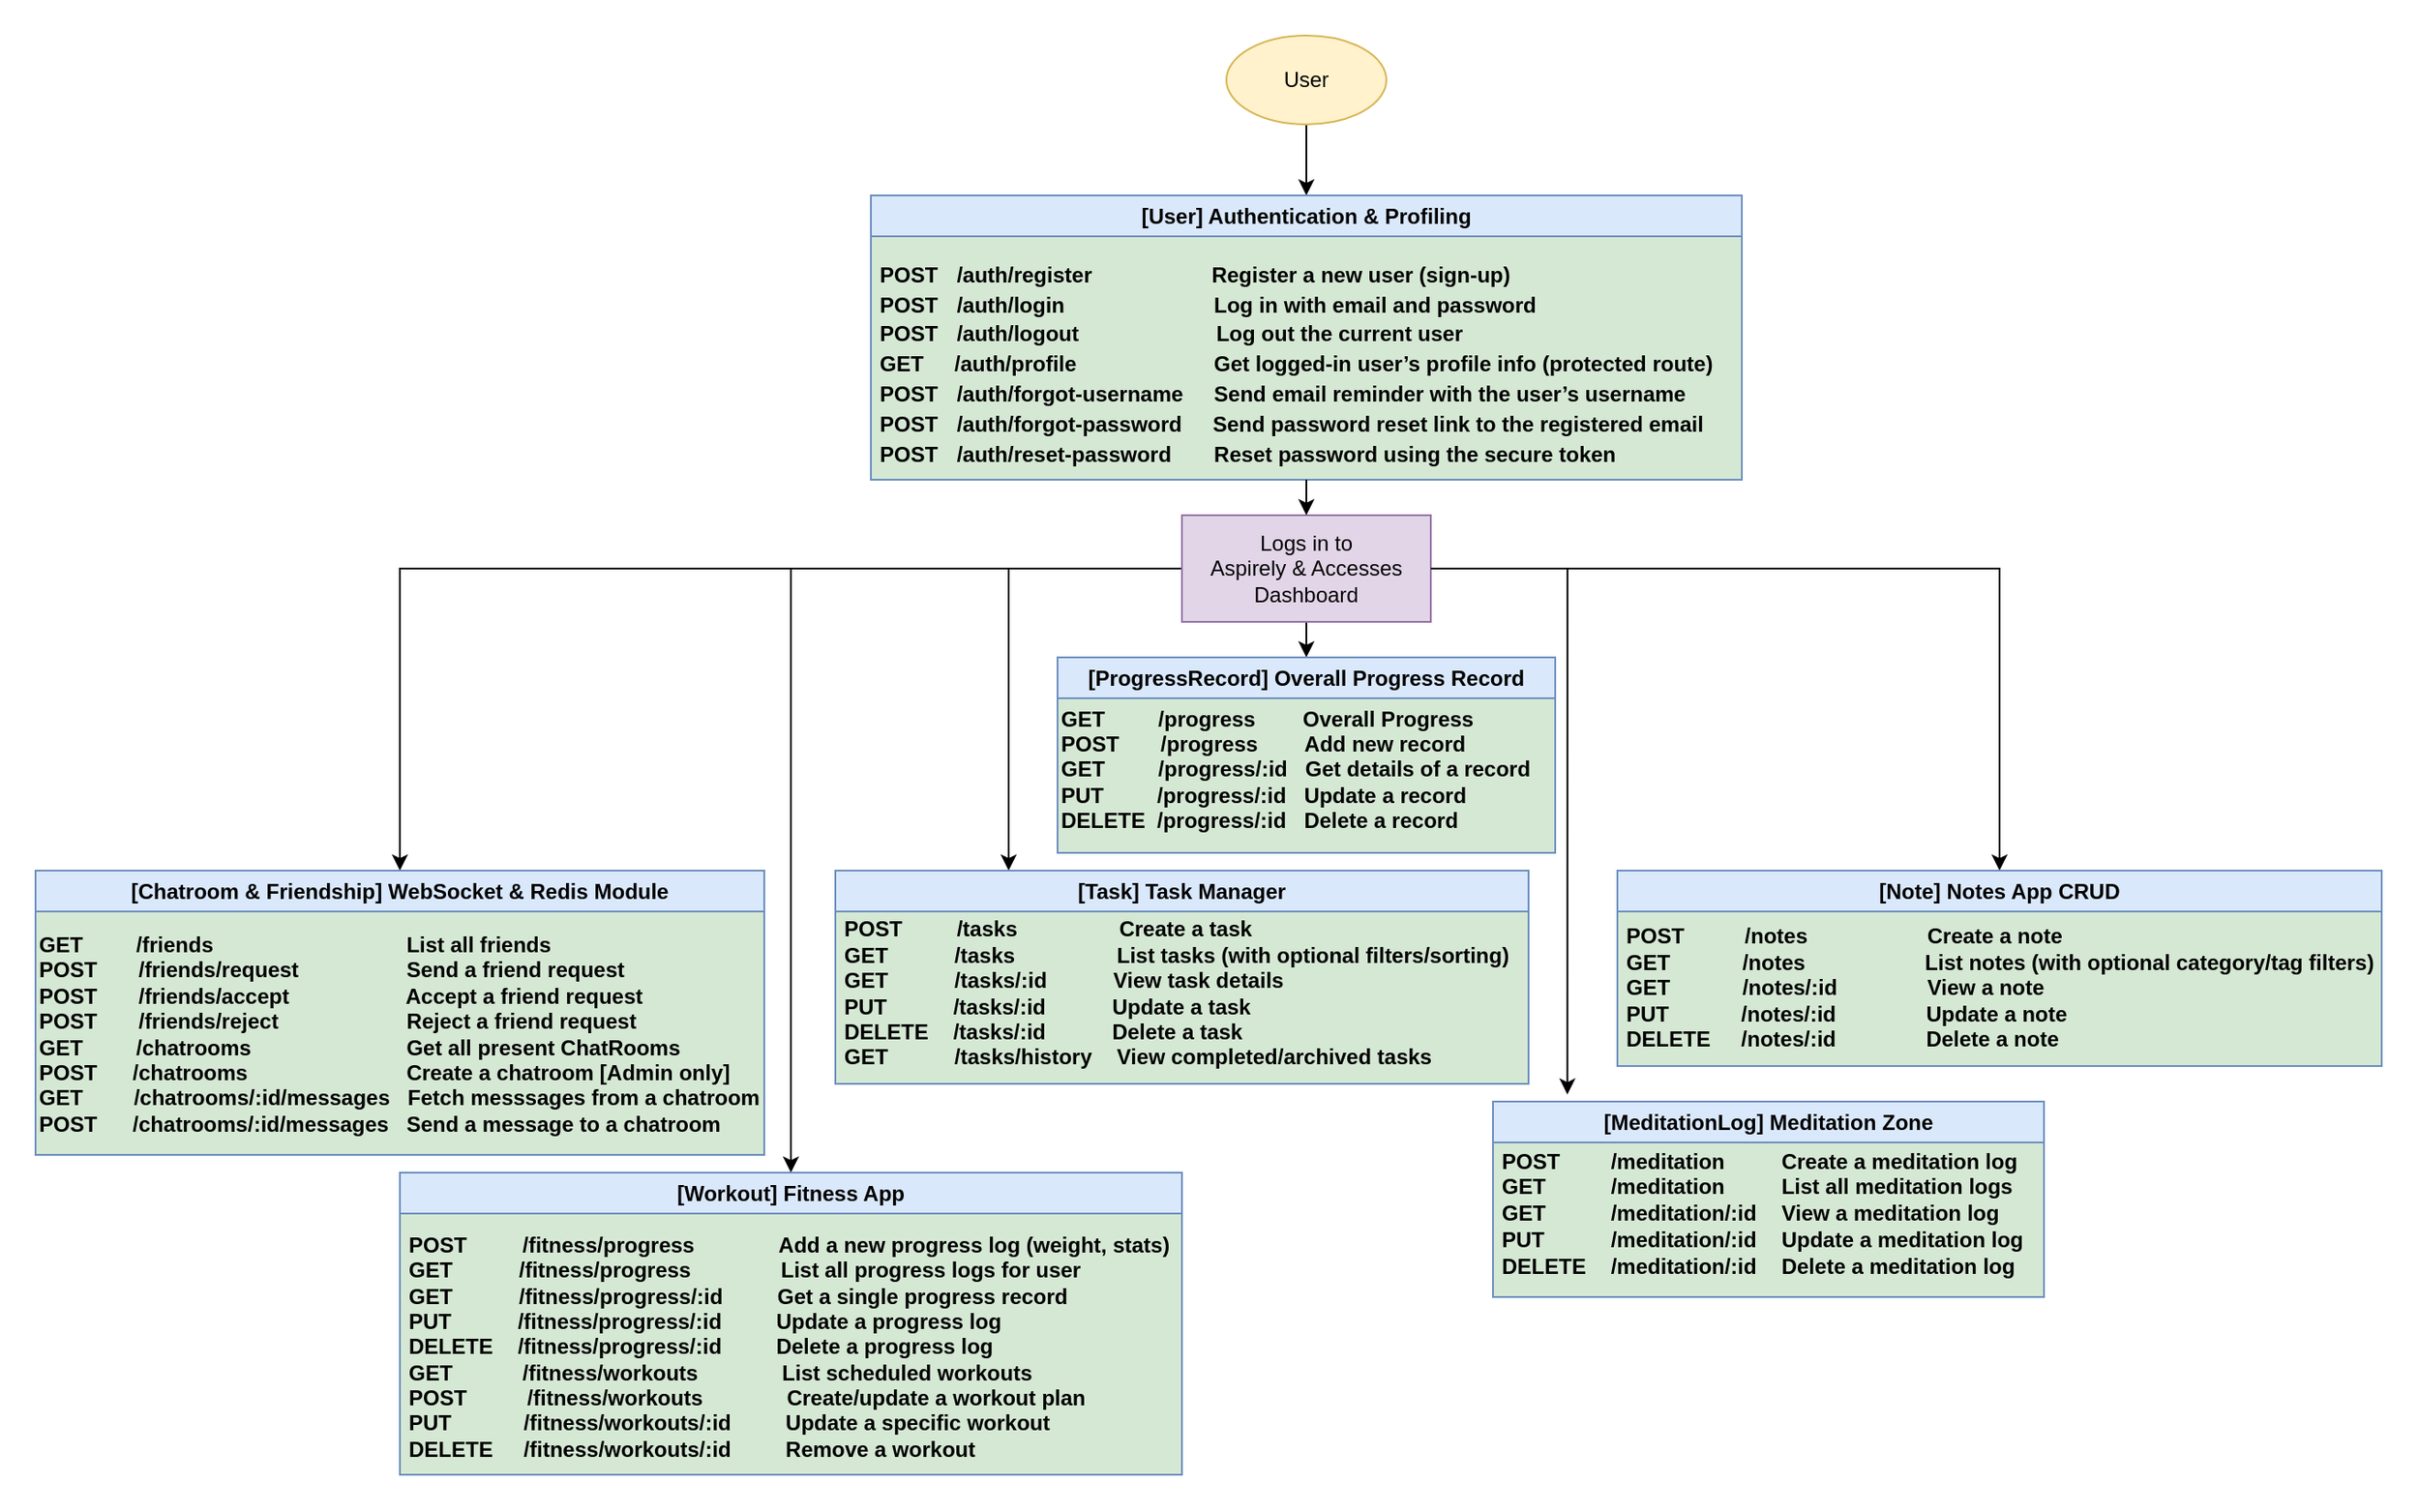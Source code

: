 <mxfile version="28.2.7">
  <diagram name="Page-1" id="0IjpciIiBjbiEE4qo8iB">
    <mxGraphModel dx="2276" dy="1895" grid="1" gridSize="10" guides="1" tooltips="1" connect="1" arrows="1" fold="1" page="1" pageScale="1" pageWidth="850" pageHeight="1100" math="0" shadow="0">
      <root>
        <mxCell id="0" />
        <mxCell id="1" parent="0" />
        <mxCell id="POVowZ4oyxYXI7s2KCr5-5" style="edgeStyle=orthogonalEdgeStyle;rounded=0;orthogonalLoop=1;jettySize=auto;html=1;exitX=0.5;exitY=1;exitDx=0;exitDy=0;entryX=0.5;entryY=0;entryDx=0;entryDy=0;" parent="1" source="wp3Suiw78tbHmogy2Ou4-1" target="POVowZ4oyxYXI7s2KCr5-2" edge="1">
          <mxGeometry relative="1" as="geometry" />
        </mxCell>
        <mxCell id="wp3Suiw78tbHmogy2Ou4-1" value="User" style="ellipse;whiteSpace=wrap;html=1;fillColor=#fff2cc;strokeColor=#d6b656;" parent="1" vertex="1">
          <mxGeometry x="410" y="-160" width="90" height="50" as="geometry" />
        </mxCell>
        <mxCell id="wp3Suiw78tbHmogy2Ou4-29" style="edgeStyle=orthogonalEdgeStyle;rounded=0;orthogonalLoop=1;jettySize=auto;html=1;exitX=0.5;exitY=1;exitDx=0;exitDy=0;entryX=0.5;entryY=0;entryDx=0;entryDy=0;" parent="1" source="wp3Suiw78tbHmogy2Ou4-2" target="wp3Suiw78tbHmogy2Ou4-4" edge="1">
          <mxGeometry relative="1" as="geometry" />
        </mxCell>
        <mxCell id="wp3Suiw78tbHmogy2Ou4-30" style="edgeStyle=orthogonalEdgeStyle;rounded=0;orthogonalLoop=1;jettySize=auto;html=1;exitX=0;exitY=0.5;exitDx=0;exitDy=0;entryX=0.5;entryY=0;entryDx=0;entryDy=0;" parent="1" source="wp3Suiw78tbHmogy2Ou4-2" target="wp3Suiw78tbHmogy2Ou4-11" edge="1">
          <mxGeometry relative="1" as="geometry" />
        </mxCell>
        <mxCell id="wp3Suiw78tbHmogy2Ou4-31" style="edgeStyle=orthogonalEdgeStyle;rounded=0;orthogonalLoop=1;jettySize=auto;html=1;exitX=1;exitY=0.5;exitDx=0;exitDy=0;entryX=0.5;entryY=0;entryDx=0;entryDy=0;" parent="1" source="wp3Suiw78tbHmogy2Ou4-2" target="wp3Suiw78tbHmogy2Ou4-17" edge="1">
          <mxGeometry relative="1" as="geometry" />
        </mxCell>
        <mxCell id="wp3Suiw78tbHmogy2Ou4-32" style="edgeStyle=orthogonalEdgeStyle;rounded=0;orthogonalLoop=1;jettySize=auto;html=1;exitX=0;exitY=0.5;exitDx=0;exitDy=0;entryX=0.25;entryY=0;entryDx=0;entryDy=0;" parent="1" source="wp3Suiw78tbHmogy2Ou4-2" target="wp3Suiw78tbHmogy2Ou4-14" edge="1">
          <mxGeometry relative="1" as="geometry" />
        </mxCell>
        <mxCell id="wp3Suiw78tbHmogy2Ou4-33" style="edgeStyle=orthogonalEdgeStyle;rounded=0;orthogonalLoop=1;jettySize=auto;html=1;exitX=0;exitY=0.5;exitDx=0;exitDy=0;entryX=0.5;entryY=0;entryDx=0;entryDy=0;" parent="1" source="wp3Suiw78tbHmogy2Ou4-2" target="wp3Suiw78tbHmogy2Ou4-20" edge="1">
          <mxGeometry relative="1" as="geometry" />
        </mxCell>
        <mxCell id="wp3Suiw78tbHmogy2Ou4-2" value="Logs in to&lt;div&gt;Aspirely &amp;amp; Accesses&lt;/div&gt;&lt;div&gt;Dashboard&lt;/div&gt;" style="rounded=0;whiteSpace=wrap;html=1;fillColor=#e1d5e7;strokeColor=#9673a6;" parent="1" vertex="1">
          <mxGeometry x="385" y="110" width="140" height="60" as="geometry" />
        </mxCell>
        <mxCell id="wp3Suiw78tbHmogy2Ou4-7" value="" style="group;fillColor=#d5e8d4;strokeColor=#82b366;" parent="1" vertex="1" connectable="0">
          <mxGeometry x="315" y="190" width="280" height="110" as="geometry" />
        </mxCell>
        <mxCell id="wp3Suiw78tbHmogy2Ou4-4" value="[ProgressRecord] Overall Progress Record" style="swimlane;whiteSpace=wrap;html=1;fillColor=#dae8fc;strokeColor=#6c8ebf;" parent="wp3Suiw78tbHmogy2Ou4-7" vertex="1">
          <mxGeometry width="280" height="110.0" as="geometry" />
        </mxCell>
        <mxCell id="wp3Suiw78tbHmogy2Ou4-6" value="&lt;b&gt;GET&amp;nbsp; &amp;nbsp; &amp;nbsp; &amp;nbsp; &amp;nbsp;/progress&amp;nbsp; &amp;nbsp; &amp;nbsp; &amp;nbsp; Overall Progress&lt;/b&gt;&lt;div&gt;&lt;b&gt;POST&amp;nbsp; &amp;nbsp; &amp;nbsp; &amp;nbsp;/progress&amp;nbsp; &amp;nbsp; &amp;nbsp; &amp;nbsp; Add new record&lt;/b&gt;&lt;/div&gt;&lt;div&gt;&lt;b&gt;GET&amp;nbsp; &amp;nbsp; &amp;nbsp; &amp;nbsp; &amp;nbsp;/progress/:id&amp;nbsp; &amp;nbsp;Get details of a record&lt;/b&gt;&lt;/div&gt;&lt;div&gt;&lt;b&gt;PUT&amp;nbsp; &amp;nbsp; &amp;nbsp; &amp;nbsp; &amp;nbsp;/progress/:id&amp;nbsp; &amp;nbsp;Update a record&lt;/b&gt;&lt;/div&gt;&lt;div&gt;&lt;b&gt;DELETE&amp;nbsp; /progress/:id&amp;nbsp; &amp;nbsp;Delete a record&lt;/b&gt;&lt;/div&gt;" style="text;html=1;whiteSpace=wrap;strokeColor=none;fillColor=none;align=left;verticalAlign=middle;rounded=0;" parent="wp3Suiw78tbHmogy2Ou4-7" vertex="1">
          <mxGeometry y="16.5" width="280" height="93.5" as="geometry" />
        </mxCell>
        <mxCell id="wp3Suiw78tbHmogy2Ou4-13" value="" style="group;fillColor=#d5e8d4;strokeColor=#82b366;" parent="1" vertex="1" connectable="0">
          <mxGeometry x="190" y="310" width="390" height="120" as="geometry" />
        </mxCell>
        <mxCell id="wp3Suiw78tbHmogy2Ou4-14" value="[Task] Task Manager" style="swimlane;whiteSpace=wrap;html=1;fillColor=#dae8fc;strokeColor=#6c8ebf;" parent="wp3Suiw78tbHmogy2Ou4-13" vertex="1">
          <mxGeometry width="390.0" height="120" as="geometry" />
        </mxCell>
        <mxCell id="wp3Suiw78tbHmogy2Ou4-15" value="&lt;div style=&quot;line-height: 70%;&quot;&gt;&lt;table&gt;&lt;tbody&gt;&lt;tr data-end=&quot;1493&quot; data-start=&quot;1458&quot;&gt;&lt;td data-col-size=&quot;sm&quot; data-end=&quot;1465&quot; data-start=&quot;1458&quot;&gt;&lt;font face=&quot;Helvetica&quot;&gt;&lt;b&gt;POST&lt;/b&gt;&lt;/font&gt;&lt;/td&gt;&lt;td data-end=&quot;1476&quot; data-start=&quot;1465&quot; data-col-size=&quot;sm&quot;&gt;&lt;code data-end=&quot;1475&quot; data-start=&quot;1467&quot;&gt;&lt;font face=&quot;Helvetica&quot;&gt;&lt;b&gt;&lt;span style=&quot;white-space: pre;&quot;&gt;&#x9;&lt;/span&gt;/tasks&lt;/b&gt;&lt;/font&gt;&lt;/code&gt;&lt;/td&gt;&lt;td data-end=&quot;1493&quot; data-start=&quot;1476&quot; data-col-size=&quot;md&quot;&gt;&lt;font face=&quot;Helvetica&quot;&gt;&lt;b&gt;&lt;span style=&quot;white-space: pre;&quot;&gt;&#x9;&lt;/span&gt;&amp;nbsp; &amp;nbsp; &amp;nbsp; &amp;nbsp; Create a task&lt;/b&gt;&lt;/font&gt;&lt;/td&gt;&lt;/tr&gt;&lt;/tbody&gt;&lt;/table&gt;&lt;table&gt;&lt;tbody&gt;&lt;tr data-end=&quot;1559&quot; data-start=&quot;1496&quot;&gt;&lt;td data-col-size=&quot;sm&quot; data-end=&quot;1502&quot; data-start=&quot;1496&quot;&gt;&lt;font face=&quot;Helvetica&quot;&gt;&lt;b&gt;GET&lt;/b&gt;&lt;/font&gt;&lt;/td&gt;&lt;td data-end=&quot;1513&quot; data-start=&quot;1502&quot; data-col-size=&quot;sm&quot;&gt;&lt;code data-end=&quot;1512&quot; data-start=&quot;1504&quot;&gt;&lt;font face=&quot;Helvetica&quot;&gt;&lt;b&gt;&lt;span style=&quot;white-space: pre;&quot;&gt;&#x9;&lt;/span&gt;&amp;nbsp; /tasks&lt;/b&gt;&lt;/font&gt;&lt;/code&gt;&lt;/td&gt;&lt;td data-end=&quot;1559&quot; data-start=&quot;1513&quot; data-col-size=&quot;md&quot;&gt;&lt;font face=&quot;Helvetica&quot;&gt;&lt;b&gt;&lt;span style=&quot;white-space: pre;&quot;&gt;&#x9;&lt;/span&gt;&lt;span style=&quot;white-space: pre;&quot;&gt;&#x9;&lt;/span&gt;List tasks (with optional filters/sorting)&lt;/b&gt;&lt;/font&gt;&lt;/td&gt;&lt;/tr&gt;&lt;/tbody&gt;&lt;/table&gt;&lt;table&gt;&lt;tbody&gt;&lt;tr data-end=&quot;1604&quot; data-start=&quot;1562&quot;&gt;&lt;td data-col-size=&quot;sm&quot; data-end=&quot;1568&quot; data-start=&quot;1562&quot;&gt;&lt;font face=&quot;Helvetica&quot;&gt;&lt;b&gt;GET&lt;/b&gt;&lt;/font&gt;&lt;/td&gt;&lt;td data-end=&quot;1583&quot; data-start=&quot;1568&quot; data-col-size=&quot;sm&quot;&gt;&lt;code data-end=&quot;1582&quot; data-start=&quot;1570&quot;&gt;&lt;font face=&quot;Helvetica&quot;&gt;&lt;b&gt;&lt;span style=&quot;white-space: pre;&quot;&gt;&#x9;&lt;/span&gt;&amp;nbsp; /tasks/:id&lt;/b&gt;&lt;/font&gt;&lt;/code&gt;&lt;/td&gt;&lt;td data-end=&quot;1604&quot; data-start=&quot;1583&quot; data-col-size=&quot;md&quot;&gt;&lt;font face=&quot;Helvetica&quot;&gt;&lt;b&gt;&lt;span style=&quot;white-space: pre;&quot;&gt;&#x9;&lt;/span&gt;&amp;nbsp; View task details&lt;/b&gt;&lt;/font&gt;&lt;/td&gt;&lt;/tr&gt;&lt;/tbody&gt;&lt;/table&gt;&lt;table&gt;&lt;tbody&gt;&lt;tr data-end=&quot;1645&quot; data-start=&quot;1607&quot;&gt;&lt;td data-col-size=&quot;sm&quot; data-end=&quot;1613&quot; data-start=&quot;1607&quot;&gt;&lt;font face=&quot;Helvetica&quot;&gt;&lt;b&gt;PUT&lt;/b&gt;&lt;/font&gt;&lt;/td&gt;&lt;td data-end=&quot;1628&quot; data-start=&quot;1613&quot; data-col-size=&quot;sm&quot;&gt;&lt;code data-end=&quot;1627&quot; data-start=&quot;1615&quot;&gt;&lt;font face=&quot;Helvetica&quot;&gt;&lt;b&gt;&lt;span style=&quot;white-space: pre;&quot;&gt;&#x9;&lt;/span&gt;&amp;nbsp; /tasks/:id&lt;/b&gt;&lt;/font&gt;&lt;/code&gt;&lt;/td&gt;&lt;td data-end=&quot;1645&quot; data-start=&quot;1628&quot; data-col-size=&quot;md&quot;&gt;&lt;font face=&quot;Helvetica&quot;&gt;&lt;b&gt;&lt;span style=&quot;white-space: pre;&quot;&gt;&#x9;&lt;/span&gt;&amp;nbsp; Update a task&lt;/b&gt;&lt;/font&gt;&lt;/td&gt;&lt;/tr&gt;&lt;/tbody&gt;&lt;/table&gt;&lt;table&gt;&lt;tbody&gt;&lt;tr data-end=&quot;1689&quot; data-start=&quot;1648&quot;&gt;&lt;td data-col-size=&quot;sm&quot; data-end=&quot;1657&quot; data-start=&quot;1648&quot;&gt;&lt;font face=&quot;Helvetica&quot;&gt;&lt;b&gt;DELETE&lt;/b&gt;&lt;/font&gt;&lt;/td&gt;&lt;td data-end=&quot;1672&quot; data-start=&quot;1657&quot; data-col-size=&quot;sm&quot;&gt;&lt;code data-end=&quot;1671&quot; data-start=&quot;1659&quot;&gt;&lt;font face=&quot;Helvetica&quot;&gt;&lt;b&gt;&amp;nbsp; &amp;nbsp;/tasks/:id&lt;/b&gt;&lt;/font&gt;&lt;/code&gt;&lt;/td&gt;&lt;td data-end=&quot;1689&quot; data-start=&quot;1672&quot; data-col-size=&quot;md&quot;&gt;&lt;font face=&quot;Helvetica&quot;&gt;&lt;b&gt;&lt;span style=&quot;white-space: pre;&quot;&gt;&#x9;&lt;/span&gt;&amp;nbsp; Delete a task&lt;/b&gt;&lt;/font&gt;&lt;/td&gt;&lt;/tr&gt;&lt;/tbody&gt;&lt;/table&gt;&lt;table&gt;&lt;tbody&gt;&lt;tr data-end=&quot;1750&quot; data-start=&quot;1692&quot;&gt;&lt;td data-col-size=&quot;sm&quot; data-end=&quot;1698&quot; data-start=&quot;1692&quot;&gt;&lt;font face=&quot;Helvetica&quot;&gt;&lt;b&gt;GET&lt;/b&gt;&lt;/font&gt;&lt;/td&gt;&lt;td data-end=&quot;1717&quot; data-start=&quot;1698&quot; data-col-size=&quot;sm&quot;&gt;&lt;code data-end=&quot;1716&quot; data-start=&quot;1700&quot;&gt;&lt;font face=&quot;Helvetica&quot;&gt;&lt;b&gt;&lt;span style=&quot;white-space: pre;&quot;&gt;&#x9;&lt;/span&gt;&amp;nbsp; /tasks/history&lt;/b&gt;&lt;/font&gt;&lt;/code&gt;&lt;/td&gt;&lt;td data-end=&quot;1750&quot; data-start=&quot;1717&quot; data-col-size=&quot;md&quot;&gt;&lt;font face=&quot;Helvetica&quot;&gt;&lt;b&gt;&amp;nbsp; &amp;nbsp;View completed/archived tasks&lt;/b&gt;&lt;/font&gt;&lt;/td&gt;&lt;/tr&gt;&lt;/tbody&gt;&lt;/table&gt;&lt;/div&gt;" style="text;html=1;whiteSpace=wrap;strokeColor=none;fillColor=none;align=left;verticalAlign=middle;rounded=0;" parent="wp3Suiw78tbHmogy2Ou4-13" vertex="1">
          <mxGeometry y="18" width="390.0" height="102" as="geometry" />
        </mxCell>
        <mxCell id="wp3Suiw78tbHmogy2Ou4-16" value="" style="group;fillColor=#d5e8d4;strokeColor=#82b366;" parent="1" vertex="1" connectable="0">
          <mxGeometry x="630" y="310" width="430" height="110" as="geometry" />
        </mxCell>
        <mxCell id="wp3Suiw78tbHmogy2Ou4-17" value="[Note] Notes App CRUD" style="swimlane;whiteSpace=wrap;html=1;fillColor=#dae8fc;strokeColor=#6c8ebf;" parent="wp3Suiw78tbHmogy2Ou4-16" vertex="1">
          <mxGeometry width="430.0" height="110.0" as="geometry" />
        </mxCell>
        <mxCell id="wp3Suiw78tbHmogy2Ou4-18" value="&lt;div style=&quot;line-height: 70%;&quot;&gt;&lt;table&gt;&lt;tbody&gt;&lt;tr data-end=&quot;2010&quot; data-start=&quot;1975&quot;&gt;&lt;td data-col-size=&quot;sm&quot; data-end=&quot;1982&quot; data-start=&quot;1975&quot;&gt;&lt;font face=&quot;Helvetica&quot;&gt;&lt;b&gt;POST&lt;/b&gt;&lt;/font&gt;&lt;/td&gt;&lt;td data-end=&quot;1993&quot; data-start=&quot;1982&quot; data-col-size=&quot;sm&quot;&gt;&lt;code data-end=&quot;1992&quot; data-start=&quot;1984&quot;&gt;&lt;font face=&quot;Helvetica&quot;&gt;&lt;b&gt;&lt;span style=&quot;white-space: pre;&quot;&gt;&#x9;&lt;/span&gt;&amp;nbsp;/notes&lt;/b&gt;&lt;/font&gt;&lt;/code&gt;&lt;/td&gt;&lt;td data-end=&quot;2010&quot; data-start=&quot;1993&quot; data-col-size=&quot;md&quot;&gt;&lt;font face=&quot;Helvetica&quot;&gt;&lt;b&gt;&lt;span style=&quot;white-space: pre;&quot;&gt;&#x9;&lt;/span&gt;&lt;span style=&quot;white-space: pre;&quot;&gt;&#x9;&lt;/span&gt;&amp;nbsp; &amp;nbsp;Create a note&lt;/b&gt;&lt;/font&gt;&lt;/td&gt;&lt;/tr&gt;&lt;/tbody&gt;&lt;/table&gt;&lt;table&gt;&lt;tbody&gt;&lt;tr data-end=&quot;2081&quot; data-start=&quot;2013&quot;&gt;&lt;td data-col-size=&quot;sm&quot; data-end=&quot;2019&quot; data-start=&quot;2013&quot;&gt;&lt;font face=&quot;Helvetica&quot;&gt;&lt;b&gt;GET&lt;/b&gt;&lt;/font&gt;&lt;/td&gt;&lt;td data-col-size=&quot;sm&quot; data-end=&quot;2030&quot; data-start=&quot;2019&quot;&gt;&lt;code data-end=&quot;2029&quot; data-start=&quot;2021&quot;&gt;&lt;font face=&quot;Helvetica&quot;&gt;&lt;b&gt;&lt;span style=&quot;white-space: pre;&quot;&gt;&#x9;&lt;/span&gt;&amp;nbsp; &amp;nbsp;/notes&lt;/b&gt;&lt;/font&gt;&lt;/code&gt;&lt;/td&gt;&lt;td data-end=&quot;2081&quot; data-start=&quot;2030&quot; data-col-size=&quot;md&quot;&gt;&lt;font face=&quot;Helvetica&quot;&gt;&lt;b&gt;&lt;span style=&quot;white-space: pre;&quot;&gt;&#x9;&lt;/span&gt;&lt;span style=&quot;white-space: pre;&quot;&gt;&#x9;&lt;/span&gt;&amp;nbsp; &amp;nbsp;List notes (with optional category/tag filters)&lt;/b&gt;&lt;/font&gt;&lt;/td&gt;&lt;/tr&gt;&lt;/tbody&gt;&lt;/table&gt;&lt;table&gt;&lt;tbody&gt;&lt;tr data-end=&quot;2120&quot; data-start=&quot;2084&quot;&gt;&lt;td data-col-size=&quot;sm&quot; data-end=&quot;2090&quot; data-start=&quot;2084&quot;&gt;&lt;font face=&quot;Helvetica&quot;&gt;&lt;b&gt;GET&lt;/b&gt;&lt;/font&gt;&lt;/td&gt;&lt;td data-end=&quot;2105&quot; data-start=&quot;2090&quot; data-col-size=&quot;sm&quot;&gt;&lt;code data-end=&quot;2104&quot; data-start=&quot;2092&quot;&gt;&lt;font face=&quot;Helvetica&quot;&gt;&lt;b&gt;&amp;nbsp; &amp;nbsp; &amp;nbsp; &amp;nbsp; &amp;nbsp; &amp;nbsp;/notes/:id&lt;span style=&quot;white-space: pre;&quot;&gt;&#x9;&lt;/span&gt;&lt;span style=&quot;white-space: pre;&quot;&gt;&#x9;&lt;/span&gt;&lt;/b&gt;&lt;/font&gt;&lt;/code&gt;&lt;/td&gt;&lt;td data-end=&quot;2120&quot; data-start=&quot;2105&quot; data-col-size=&quot;md&quot;&gt;&lt;font face=&quot;Helvetica&quot;&gt;&lt;b&gt;&amp;nbsp;View a note&lt;/b&gt;&lt;/font&gt;&lt;/td&gt;&lt;/tr&gt;&lt;/tbody&gt;&lt;/table&gt;&lt;table&gt;&lt;tbody&gt;&lt;tr data-end=&quot;2161&quot; data-start=&quot;2123&quot;&gt;&lt;td data-col-size=&quot;sm&quot; data-end=&quot;2129&quot; data-start=&quot;2123&quot;&gt;&lt;font face=&quot;Helvetica&quot;&gt;&lt;b&gt;PUT&lt;/b&gt;&lt;/font&gt;&lt;/td&gt;&lt;td data-end=&quot;2144&quot; data-start=&quot;2129&quot; data-col-size=&quot;sm&quot;&gt;&lt;code data-end=&quot;2143&quot; data-start=&quot;2131&quot;&gt;&lt;font face=&quot;Helvetica&quot;&gt;&lt;b&gt;&lt;span style=&quot;white-space: pre;&quot;&gt;&#x9;&lt;/span&gt;&amp;nbsp; &amp;nbsp;/notes/:id&lt;/b&gt;&lt;/font&gt;&lt;/code&gt;&lt;/td&gt;&lt;td data-end=&quot;2161&quot; data-start=&quot;2144&quot; data-col-size=&quot;md&quot;&gt;&lt;font face=&quot;Helvetica&quot;&gt;&lt;b&gt;&lt;span style=&quot;white-space: pre;&quot;&gt;&#x9;&lt;/span&gt;&amp;nbsp; &amp;nbsp; &amp;nbsp; Update a note&lt;/b&gt;&lt;/font&gt;&lt;/td&gt;&lt;/tr&gt;&lt;/tbody&gt;&lt;/table&gt;&lt;table&gt;&lt;tbody&gt;&lt;tr data-end=&quot;2205&quot; data-start=&quot;2164&quot;&gt;&lt;td data-col-size=&quot;sm&quot; data-end=&quot;2173&quot; data-start=&quot;2164&quot;&gt;&lt;font face=&quot;Helvetica&quot;&gt;&lt;b&gt;DELETE&lt;/b&gt;&lt;/font&gt;&lt;/td&gt;&lt;td data-end=&quot;2188&quot; data-start=&quot;2173&quot; data-col-size=&quot;sm&quot;&gt;&lt;code data-end=&quot;2187&quot; data-start=&quot;2175&quot;&gt;&lt;font face=&quot;Helvetica&quot;&gt;&lt;b&gt;&amp;nbsp; &amp;nbsp; /notes/:id&lt;/b&gt;&lt;/font&gt;&lt;/code&gt;&lt;/td&gt;&lt;td data-end=&quot;2205&quot; data-start=&quot;2188&quot; data-col-size=&quot;md&quot;&gt;&lt;font face=&quot;Helvetica&quot;&gt;&lt;b&gt;&lt;span style=&quot;white-space: pre;&quot;&gt;&#x9;&lt;/span&gt;&amp;nbsp; &amp;nbsp; &amp;nbsp; Delete a note&lt;/b&gt;&lt;/font&gt;&lt;/td&gt;&lt;/tr&gt;&lt;/tbody&gt;&lt;/table&gt;&lt;br&gt;&lt;/div&gt;" style="text;html=1;whiteSpace=wrap;strokeColor=none;fillColor=none;align=left;verticalAlign=middle;rounded=0;" parent="wp3Suiw78tbHmogy2Ou4-16" vertex="1">
          <mxGeometry y="30.0" width="430" height="80" as="geometry" />
        </mxCell>
        <mxCell id="wp3Suiw78tbHmogy2Ou4-19" value="" style="group;fillColor=#d5e8d4;strokeColor=#82b366;" parent="1" vertex="1" connectable="0">
          <mxGeometry x="-55" y="480" width="440" height="170" as="geometry" />
        </mxCell>
        <mxCell id="wp3Suiw78tbHmogy2Ou4-20" value="[Workout] Fitness App" style="swimlane;whiteSpace=wrap;html=1;fillColor=#dae8fc;strokeColor=#6c8ebf;" parent="wp3Suiw78tbHmogy2Ou4-19" vertex="1">
          <mxGeometry width="440.0" height="170" as="geometry" />
        </mxCell>
        <mxCell id="wp3Suiw78tbHmogy2Ou4-21" value="&lt;div style=&quot;line-height: 70%;&quot;&gt;&lt;table&gt;&lt;tbody&gt;&lt;tr data-end=&quot;2585&quot; data-start=&quot;2514&quot;&gt;&lt;td data-col-size=&quot;sm&quot; data-end=&quot;2521&quot; data-start=&quot;2514&quot;&gt;&lt;font face=&quot;Helvetica&quot;&gt;&lt;b&gt;POST&lt;span style=&quot;white-space: pre;&quot;&gt;&#x9;&lt;/span&gt;&lt;/b&gt;&lt;/font&gt;&lt;/td&gt;&lt;td data-end=&quot;2543&quot; data-start=&quot;2521&quot; data-col-size=&quot;sm&quot;&gt;&lt;code data-end=&quot;2542&quot; data-start=&quot;2523&quot;&gt;&lt;font face=&quot;Helvetica&quot;&gt;&lt;b&gt;&amp;nbsp; /fitness/progress&lt;/b&gt;&lt;/font&gt;&lt;/code&gt;&lt;/td&gt;&lt;td data-end=&quot;2585&quot; data-start=&quot;2543&quot; data-col-size=&quot;sm&quot;&gt;&lt;font face=&quot;Helvetica&quot;&gt;&lt;b&gt;&lt;span style=&quot;white-space: pre;&quot;&gt;&#x9;&lt;/span&gt;&amp;nbsp; &amp;nbsp; &amp;nbsp;Add a new progress log (weight, stats)&lt;/b&gt;&lt;/font&gt;&lt;/td&gt;&lt;/tr&gt;&lt;/tbody&gt;&lt;/table&gt;&lt;table&gt;&lt;tbody&gt;&lt;tr data-end=&quot;2651&quot; data-start=&quot;2588&quot;&gt;&lt;td data-col-size=&quot;sm&quot; data-end=&quot;2594&quot; data-start=&quot;2588&quot;&gt;&lt;font face=&quot;Helvetica&quot;&gt;&lt;b&gt;GET&lt;/b&gt;&lt;/font&gt;&lt;/td&gt;&lt;td data-col-size=&quot;sm&quot; data-end=&quot;2616&quot; data-start=&quot;2594&quot;&gt;&lt;code data-end=&quot;2615&quot; data-start=&quot;2596&quot;&gt;&lt;font face=&quot;Helvetica&quot;&gt;&lt;b&gt;&lt;span style=&quot;white-space: pre;&quot;&gt;&#x9;&lt;/span&gt;&amp;nbsp; /fitness/progress&lt;span style=&quot;white-space: pre;&quot;&gt;&#x9;&lt;/span&gt;&lt;span style=&quot;white-space: pre;&quot;&gt;&#x9;&lt;/span&gt;&lt;/b&gt;&lt;/font&gt;&lt;/code&gt;&lt;/td&gt;&lt;td data-end=&quot;2651&quot; data-start=&quot;2616&quot; data-col-size=&quot;sm&quot;&gt;&lt;font face=&quot;Helvetica&quot;&gt;&lt;b&gt;&amp;nbsp; &amp;nbsp; &amp;nbsp;List all progress logs for user&lt;/b&gt;&lt;/font&gt;&lt;/td&gt;&lt;/tr&gt;&lt;/tbody&gt;&lt;/table&gt;&lt;table&gt;&lt;tbody&gt;&lt;tr data-end=&quot;2718&quot; data-start=&quot;2654&quot;&gt;&lt;td data-col-size=&quot;sm&quot; data-end=&quot;2660&quot; data-start=&quot;2654&quot;&gt;&lt;font face=&quot;Helvetica&quot;&gt;&lt;b&gt;GET&lt;/b&gt;&lt;/font&gt;&lt;/td&gt;&lt;td data-col-size=&quot;sm&quot; data-end=&quot;2686&quot; data-start=&quot;2660&quot;&gt;&lt;code data-end=&quot;2685&quot; data-start=&quot;2662&quot;&gt;&lt;font face=&quot;Helvetica&quot;&gt;&lt;b&gt;&lt;span style=&quot;white-space: pre;&quot;&gt;&#x9;&lt;/span&gt;&amp;nbsp; /fitness/progress/:id&lt;/b&gt;&lt;/font&gt;&lt;/code&gt;&lt;/td&gt;&lt;td data-end=&quot;2718&quot; data-start=&quot;2686&quot; data-col-size=&quot;sm&quot;&gt;&lt;font face=&quot;Helvetica&quot;&gt;&lt;b&gt;&lt;span style=&quot;white-space: pre;&quot;&gt;&#x9;&lt;/span&gt;Get a single progress record&lt;/b&gt;&lt;/font&gt;&lt;/td&gt;&lt;/tr&gt;&lt;/tbody&gt;&lt;/table&gt;&lt;table&gt;&lt;tbody&gt;&lt;tr data-end=&quot;2778&quot; data-start=&quot;2721&quot;&gt;&lt;td data-col-size=&quot;sm&quot; data-end=&quot;2727&quot; data-start=&quot;2721&quot;&gt;&lt;font face=&quot;Helvetica&quot;&gt;&lt;b&gt;PUT&lt;/b&gt;&lt;/font&gt;&lt;/td&gt;&lt;td data-col-size=&quot;sm&quot; data-end=&quot;2753&quot; data-start=&quot;2727&quot;&gt;&lt;code data-end=&quot;2752&quot; data-start=&quot;2729&quot;&gt;&lt;font face=&quot;Helvetica&quot;&gt;&lt;b&gt;&lt;span style=&quot;white-space: pre;&quot;&gt;&#x9;&lt;/span&gt;&amp;nbsp; /fitness/progress/:id&lt;/b&gt;&lt;/font&gt;&lt;/code&gt;&lt;/td&gt;&lt;td data-end=&quot;2778&quot; data-start=&quot;2753&quot; data-col-size=&quot;sm&quot;&gt;&lt;font face=&quot;Helvetica&quot;&gt;&lt;b&gt;&lt;span style=&quot;white-space: pre;&quot;&gt;&#x9;&lt;/span&gt;Update a progress log&lt;/b&gt;&lt;/font&gt;&lt;/td&gt;&lt;/tr&gt;&lt;/tbody&gt;&lt;/table&gt;&lt;table&gt;&lt;tbody&gt;&lt;tr data-end=&quot;2841&quot; data-start=&quot;2781&quot;&gt;&lt;td data-col-size=&quot;sm&quot; data-end=&quot;2790&quot; data-start=&quot;2781&quot;&gt;&lt;font face=&quot;Helvetica&quot;&gt;&lt;b&gt;DELETE&lt;/b&gt;&lt;/font&gt;&lt;/td&gt;&lt;td data-end=&quot;2816&quot; data-start=&quot;2790&quot; data-col-size=&quot;sm&quot;&gt;&lt;code data-end=&quot;2815&quot; data-start=&quot;2792&quot;&gt;&lt;font face=&quot;Helvetica&quot;&gt;&lt;b&gt;&amp;nbsp; &amp;nbsp;/fitness/progress/:id&lt;/b&gt;&lt;/font&gt;&lt;/code&gt;&lt;/td&gt;&lt;td data-end=&quot;2841&quot; data-start=&quot;2816&quot; data-col-size=&quot;sm&quot;&gt;&lt;font face=&quot;Helvetica&quot;&gt;&lt;b&gt;&lt;span style=&quot;white-space: pre;&quot;&gt;&#x9;&lt;/span&gt;Delete a progress log&lt;/b&gt;&lt;/font&gt;&lt;/td&gt;&lt;/tr&gt;&lt;/tbody&gt;&lt;/table&gt;&lt;table&gt;&lt;tbody&gt;&lt;tr data-end=&quot;2899&quot; data-start=&quot;2844&quot;&gt;&lt;td data-col-size=&quot;sm&quot; data-end=&quot;2850&quot; data-start=&quot;2844&quot;&gt;&lt;font face=&quot;Helvetica&quot;&gt;&lt;b&gt;GET&lt;span style=&quot;white-space: pre;&quot;&gt;&#x9;&lt;/span&gt;&lt;span style=&quot;white-space: pre;&quot;&gt;&#x9;&lt;/span&gt;&amp;nbsp;&lt;/b&gt;&lt;/font&gt;&lt;/td&gt;&lt;td data-end=&quot;2872&quot; data-start=&quot;2850&quot; data-col-size=&quot;sm&quot;&gt;&lt;code data-end=&quot;2871&quot; data-start=&quot;2852&quot;&gt;&lt;font face=&quot;Helvetica&quot;&gt;&lt;b&gt;&amp;nbsp;/fitness/workouts&lt;/b&gt;&lt;/font&gt;&lt;/code&gt;&lt;/td&gt;&lt;td data-end=&quot;2899&quot; data-start=&quot;2872&quot; data-col-size=&quot;sm&quot;&gt;&lt;font face=&quot;Helvetica&quot;&gt;&lt;b&gt;&lt;span style=&quot;white-space: pre;&quot;&gt;&#x9;&lt;/span&gt;&amp;nbsp; &amp;nbsp; &amp;nbsp;List scheduled workouts&lt;/b&gt;&lt;/font&gt;&lt;/td&gt;&lt;/tr&gt;&lt;/tbody&gt;&lt;/table&gt;&lt;table&gt;&lt;tbody&gt;&lt;tr data-end=&quot;2963&quot; data-start=&quot;2902&quot;&gt;&lt;td data-col-size=&quot;sm&quot; data-end=&quot;2909&quot; data-start=&quot;2902&quot;&gt;&lt;font face=&quot;Helvetica&quot;&gt;&lt;b&gt;POST&lt;/b&gt;&lt;/font&gt;&lt;/td&gt;&lt;td data-end=&quot;2931&quot; data-start=&quot;2909&quot; data-col-size=&quot;sm&quot;&gt;&lt;code data-end=&quot;2930&quot; data-start=&quot;2911&quot;&gt;&lt;font face=&quot;Helvetica&quot;&gt;&lt;b&gt;&lt;span style=&quot;white-space: pre;&quot;&gt;&#x9;&lt;/span&gt;&amp;nbsp;/fitness/workouts&lt;/b&gt;&lt;/font&gt;&lt;/code&gt;&lt;/td&gt;&lt;td data-end=&quot;2963&quot; data-start=&quot;2931&quot; data-col-size=&quot;sm&quot;&gt;&lt;font face=&quot;Helvetica&quot;&gt;&lt;b&gt;&lt;span style=&quot;white-space: pre;&quot;&gt;&#x9;&lt;/span&gt;&amp;nbsp; &amp;nbsp; &amp;nbsp;Create/update a workout plan&lt;/b&gt;&lt;/font&gt;&lt;/td&gt;&lt;/tr&gt;&lt;/tbody&gt;&lt;/table&gt;&lt;table&gt;&lt;tbody&gt;&lt;tr data-end=&quot;3027&quot; data-start=&quot;2966&quot;&gt;&lt;td data-col-size=&quot;sm&quot; data-end=&quot;2972&quot; data-start=&quot;2966&quot;&gt;&lt;font face=&quot;Helvetica&quot;&gt;&lt;b&gt;PUT&lt;/b&gt;&lt;/font&gt;&lt;/td&gt;&lt;td data-end=&quot;2998&quot; data-start=&quot;2972&quot; data-col-size=&quot;sm&quot;&gt;&lt;code data-end=&quot;2997&quot; data-start=&quot;2974&quot;&gt;&lt;font face=&quot;Helvetica&quot;&gt;&lt;b&gt;&lt;span style=&quot;white-space: pre;&quot;&gt;&#x9;&lt;/span&gt;&amp;nbsp; &amp;nbsp;/fitness/workouts/:id&lt;/b&gt;&lt;/font&gt;&lt;/code&gt;&lt;/td&gt;&lt;td data-end=&quot;3027&quot; data-start=&quot;2998&quot; data-col-size=&quot;sm&quot;&gt;&lt;font face=&quot;Helvetica&quot;&gt;&lt;b&gt;&lt;span style=&quot;white-space: pre;&quot;&gt;&#x9;&lt;/span&gt;Update a specific workout&lt;/b&gt;&lt;/font&gt;&lt;/td&gt;&lt;/tr&gt;&lt;/tbody&gt;&lt;/table&gt;&lt;table&gt;&lt;tbody&gt;&lt;tr data-end=&quot;3085&quot; data-start=&quot;3030&quot;&gt;&lt;td data-col-size=&quot;sm&quot; data-end=&quot;3039&quot; data-start=&quot;3030&quot;&gt;&lt;font face=&quot;Helvetica&quot;&gt;&lt;b&gt;DELETE&lt;/b&gt;&lt;/font&gt;&lt;/td&gt;&lt;td data-end=&quot;3065&quot; data-start=&quot;3039&quot; data-col-size=&quot;sm&quot;&gt;&lt;code data-end=&quot;3064&quot; data-start=&quot;3041&quot;&gt;&lt;font face=&quot;Helvetica&quot;&gt;&lt;b&gt;&amp;nbsp; &amp;nbsp; /fitness/workouts/:id&lt;/b&gt;&lt;/font&gt;&lt;/code&gt;&lt;/td&gt;&lt;td data-end=&quot;3085&quot; data-start=&quot;3065&quot; data-col-size=&quot;sm&quot;&gt;&lt;font face=&quot;Helvetica&quot;&gt;&lt;b&gt;&lt;span style=&quot;white-space: pre;&quot;&gt;&#x9;&lt;/span&gt;Remove a workout&lt;/b&gt;&lt;/font&gt;&lt;/td&gt;&lt;/tr&gt;&lt;/tbody&gt;&lt;/table&gt;&lt;/div&gt;" style="text;html=1;whiteSpace=wrap;strokeColor=none;fillColor=none;align=left;verticalAlign=middle;rounded=0;" parent="wp3Suiw78tbHmogy2Ou4-19" vertex="1">
          <mxGeometry y="25.5" width="440" height="144.5" as="geometry" />
        </mxCell>
        <mxCell id="wp3Suiw78tbHmogy2Ou4-25" value="" style="group;fillColor=#d5e8d4;strokeColor=#82b366;" parent="1" vertex="1" connectable="0">
          <mxGeometry x="560" y="440" width="310" height="110" as="geometry" />
        </mxCell>
        <mxCell id="wp3Suiw78tbHmogy2Ou4-26" value="[MeditationLog] Meditation Zone" style="swimlane;whiteSpace=wrap;html=1;fillColor=#dae8fc;strokeColor=#6c8ebf;" parent="wp3Suiw78tbHmogy2Ou4-25" vertex="1">
          <mxGeometry width="310" height="110" as="geometry" />
        </mxCell>
        <mxCell id="wp3Suiw78tbHmogy2Ou4-27" value="&lt;div style=&quot;line-height: 90%;&quot;&gt;&lt;table class=&quot;w-fit min-w-(--thread-content-width)&quot; data-end=&quot;3626&quot; data-start=&quot;3287&quot;&gt;&lt;thead data-end=&quot;3315&quot; data-start=&quot;3287&quot;&gt;&lt;/thead&gt;&lt;tbody data-end=&quot;3626&quot; data-start=&quot;3349&quot;&gt;&lt;tr data-end=&quot;3400&quot; data-start=&quot;3349&quot;&gt;&lt;td data-col-size=&quot;sm&quot; data-end=&quot;3356&quot; data-start=&quot;3349&quot;&gt;&lt;b&gt;POST&lt;/b&gt;&lt;/td&gt;&lt;td data-end=&quot;3373&quot; data-start=&quot;3356&quot; data-col-size=&quot;sm&quot;&gt;&lt;code data-end=&quot;3372&quot; data-start=&quot;3358&quot;&gt;&lt;font face=&quot;Helvetica&quot;&gt;&lt;b&gt;&amp;nbsp; &amp;nbsp;/meditation&lt;/b&gt;&lt;/font&gt;&lt;/code&gt;&lt;/td&gt;&lt;td data-end=&quot;3400&quot; data-start=&quot;3373&quot; data-col-size=&quot;sm&quot;&gt;&lt;b&gt;&amp;nbsp; &amp;nbsp;Create a meditation log&lt;/b&gt;&lt;/td&gt;&lt;/tr&gt;&lt;tr data-end=&quot;3454&quot; data-start=&quot;3403&quot;&gt;&lt;td data-col-size=&quot;sm&quot; data-end=&quot;3409&quot; data-start=&quot;3403&quot;&gt;&lt;b&gt;GET&lt;/b&gt;&lt;/td&gt;&lt;td data-end=&quot;3426&quot; data-start=&quot;3409&quot; data-col-size=&quot;sm&quot;&gt;&lt;code data-end=&quot;3425&quot; data-start=&quot;3411&quot;&gt;&lt;font face=&quot;Helvetica&quot;&gt;&lt;b&gt;&amp;nbsp; &amp;nbsp;/meditation&lt;/b&gt;&lt;/font&gt;&lt;/code&gt;&lt;/td&gt;&lt;td data-end=&quot;3454&quot; data-start=&quot;3426&quot; data-col-size=&quot;sm&quot;&gt;&lt;b&gt;&amp;nbsp; &amp;nbsp;List all meditation logs&lt;/b&gt;&lt;/td&gt;&lt;/tr&gt;&lt;tr data-end=&quot;3509&quot; data-start=&quot;3457&quot;&gt;&lt;td data-col-size=&quot;sm&quot; data-end=&quot;3463&quot; data-start=&quot;3457&quot;&gt;&lt;b&gt;GET&lt;/b&gt;&lt;/td&gt;&lt;td data-end=&quot;3484&quot; data-start=&quot;3463&quot; data-col-size=&quot;sm&quot;&gt;&lt;code data-end=&quot;3483&quot; data-start=&quot;3465&quot;&gt;&lt;font face=&quot;Helvetica&quot;&gt;&lt;b&gt;&amp;nbsp; &amp;nbsp;/meditation/:id&lt;/b&gt;&lt;/font&gt;&lt;/code&gt;&lt;/td&gt;&lt;td data-end=&quot;3509&quot; data-start=&quot;3484&quot; data-col-size=&quot;sm&quot;&gt;&lt;b&gt;&amp;nbsp; &amp;nbsp;View a meditation log&lt;/b&gt;&lt;/td&gt;&lt;/tr&gt;&lt;tr data-end=&quot;3566&quot; data-start=&quot;3512&quot;&gt;&lt;td data-col-size=&quot;sm&quot; data-end=&quot;3518&quot; data-start=&quot;3512&quot;&gt;&lt;b&gt;PUT&lt;/b&gt;&lt;/td&gt;&lt;td data-col-size=&quot;sm&quot; data-end=&quot;3539&quot; data-start=&quot;3518&quot;&gt;&lt;code data-end=&quot;3538&quot; data-start=&quot;3520&quot;&gt;&lt;font face=&quot;Helvetica&quot;&gt;&lt;b&gt;&amp;nbsp; &amp;nbsp;/meditation/:id&lt;/b&gt;&lt;/font&gt;&lt;/code&gt;&lt;/td&gt;&lt;td data-end=&quot;3566&quot; data-start=&quot;3539&quot; data-col-size=&quot;sm&quot;&gt;&lt;b&gt;&amp;nbsp; &amp;nbsp;Update a meditation log&lt;/b&gt;&lt;/td&gt;&lt;/tr&gt;&lt;tr data-end=&quot;3626&quot; data-start=&quot;3569&quot;&gt;&lt;td data-col-size=&quot;sm&quot; data-end=&quot;3578&quot; data-start=&quot;3569&quot;&gt;&lt;b&gt;DELETE&lt;/b&gt;&lt;/td&gt;&lt;td data-end=&quot;3599&quot; data-start=&quot;3578&quot; data-col-size=&quot;sm&quot;&gt;&lt;code data-end=&quot;3598&quot; data-start=&quot;3580&quot;&gt;&lt;font face=&quot;Helvetica&quot;&gt;&lt;b&gt;&amp;nbsp; &amp;nbsp;/meditation/:id&lt;/b&gt;&lt;/font&gt;&lt;/code&gt;&lt;/td&gt;&lt;td data-end=&quot;3626&quot; data-start=&quot;3599&quot; data-col-size=&quot;sm&quot;&gt;&lt;b&gt;&amp;nbsp; &amp;nbsp;Delete a meditation log&lt;/b&gt;&lt;/td&gt;&lt;/tr&gt;&lt;/tbody&gt;&lt;/table&gt;&lt;/div&gt;" style="text;html=1;whiteSpace=wrap;strokeColor=none;fillColor=none;align=left;verticalAlign=middle;rounded=0;" parent="wp3Suiw78tbHmogy2Ou4-25" vertex="1">
          <mxGeometry y="16.5" width="310" height="93.5" as="geometry" />
        </mxCell>
        <mxCell id="wp3Suiw78tbHmogy2Ou4-10" value="" style="group;fillColor=#d5e8d4;strokeColor=#82b366;" parent="1" vertex="1" connectable="0">
          <mxGeometry x="-260" y="310" width="410" height="160" as="geometry" />
        </mxCell>
        <mxCell id="wp3Suiw78tbHmogy2Ou4-11" value="[Chatroom &amp;amp; Friendship] WebSocket &amp;amp; Redis Module" style="swimlane;whiteSpace=wrap;html=1;fillColor=#dae8fc;strokeColor=#6c8ebf;" parent="wp3Suiw78tbHmogy2Ou4-10" vertex="1">
          <mxGeometry width="410.0" height="160" as="geometry" />
        </mxCell>
        <mxCell id="wp3Suiw78tbHmogy2Ou4-12" value="&lt;b&gt;GET&amp;nbsp; &amp;nbsp; &amp;nbsp; &amp;nbsp; &amp;nbsp;/friends &lt;span style=&quot;white-space: pre;&quot;&gt;&#x9;&lt;/span&gt;&lt;span style=&quot;white-space: pre;&quot;&gt;&#x9;&lt;/span&gt;&lt;span style=&quot;white-space: pre;&quot;&gt;&#x9;&lt;/span&gt;&lt;span style=&quot;white-space: pre;&quot;&gt;&#x9;&lt;/span&gt;&amp;nbsp; &amp;nbsp; &amp;nbsp; List all friends&lt;/b&gt;&lt;div&gt;&lt;b&gt;POST&amp;nbsp; &amp;nbsp; &amp;nbsp; &amp;nbsp;/friends/request &lt;span style=&quot;white-space: pre;&quot;&gt;&#x9;&lt;/span&gt;&lt;span style=&quot;white-space: pre;&quot;&gt;&#x9;&lt;/span&gt;&amp;nbsp; &amp;nbsp; &amp;nbsp; Send a friend request&lt;/b&gt;&lt;/div&gt;&lt;div&gt;&lt;b&gt;POST&amp;nbsp; &amp;nbsp; &amp;nbsp; &amp;nbsp;/friends/accept &lt;span style=&quot;white-space: pre;&quot;&gt;&#x9;&lt;/span&gt;&lt;span style=&quot;white-space: pre;&quot;&gt;&#x9;&lt;/span&gt;&amp;nbsp; &amp;nbsp; &amp;nbsp; Accept a friend request&lt;/b&gt;&lt;/div&gt;&lt;div&gt;&lt;b&gt;POST&amp;nbsp; &amp;nbsp; &amp;nbsp; &amp;nbsp;/friends/reject &lt;span style=&quot;white-space: pre;&quot;&gt;&#x9;&lt;/span&gt;&lt;span style=&quot;white-space: pre;&quot;&gt;&#x9;&lt;/span&gt;&amp;nbsp; &amp;nbsp; &amp;nbsp; Reject a friend request&lt;/b&gt;&lt;/div&gt;&lt;div&gt;&lt;b&gt;GET&amp;nbsp; &amp;nbsp; &amp;nbsp; &amp;nbsp; &amp;nbsp;/chatrooms&amp;nbsp; &amp;nbsp;&lt;span style=&quot;white-space: pre;&quot;&gt;&#x9;&lt;/span&gt;&lt;span style=&quot;white-space: pre;&quot;&gt;&#x9;&lt;/span&gt;&lt;span style=&quot;white-space: pre;&quot;&gt;&#x9;&lt;/span&gt;&amp;nbsp; &amp;nbsp; &amp;nbsp; Get all present ChatRooms&lt;/b&gt;&lt;/div&gt;&lt;div&gt;&lt;b&gt;POST&amp;nbsp; &amp;nbsp; &amp;nbsp; /chatrooms&amp;nbsp; &amp;nbsp;&lt;span style=&quot;white-space: pre;&quot;&gt;&#x9;&lt;/span&gt;&lt;span style=&quot;white-space: pre;&quot;&gt;&#x9;&lt;/span&gt;&lt;span style=&quot;white-space: pre;&quot;&gt;&#x9;&lt;/span&gt;&amp;nbsp; &amp;nbsp; &amp;nbsp; Create a chatroom [Admin only]&lt;/b&gt;&lt;/div&gt;&lt;div&gt;&lt;b&gt;GET&amp;nbsp;&lt;span style=&quot;white-space: pre;&quot;&gt;&#x9;&lt;/span&gt;/chatrooms/:id/messages&amp;nbsp; &amp;nbsp;Fetch messsages from a chatroom&lt;/b&gt;&lt;/div&gt;&lt;div&gt;&lt;b&gt;POST&amp;nbsp; &amp;nbsp; &amp;nbsp; /chatrooms/:id/messages&amp;nbsp; &amp;nbsp;Send a message to a chatroom&lt;/b&gt;&lt;/div&gt;" style="text;html=1;whiteSpace=wrap;strokeColor=none;fillColor=none;align=left;verticalAlign=middle;rounded=0;" parent="wp3Suiw78tbHmogy2Ou4-10" vertex="1">
          <mxGeometry y="24" width="410.0" height="136" as="geometry" />
        </mxCell>
        <mxCell id="wp3Suiw78tbHmogy2Ou4-34" style="edgeStyle=orthogonalEdgeStyle;rounded=0;orthogonalLoop=1;jettySize=auto;html=1;exitX=1;exitY=0.5;exitDx=0;exitDy=0;entryX=0.135;entryY=-0.036;entryDx=0;entryDy=0;entryPerimeter=0;" parent="1" source="wp3Suiw78tbHmogy2Ou4-2" target="wp3Suiw78tbHmogy2Ou4-26" edge="1">
          <mxGeometry relative="1" as="geometry" />
        </mxCell>
        <mxCell id="W_i6xNnvFU5Db-UG584C-1" value="" style="rounded=0;whiteSpace=wrap;html=1;fillColor=none;strokeColor=none;" parent="1" vertex="1">
          <mxGeometry x="-280" y="-180" width="1360" height="850" as="geometry" />
        </mxCell>
        <mxCell id="POVowZ4oyxYXI7s2KCr5-1" value="" style="group;fillColor=#d5e8d4;strokeColor=#82b366;" parent="1" vertex="1" connectable="0">
          <mxGeometry x="210" y="-70" width="490" height="160" as="geometry" />
        </mxCell>
        <mxCell id="POVowZ4oyxYXI7s2KCr5-2" value="[User] Authentication &amp;amp; Profiling" style="swimlane;whiteSpace=wrap;html=1;fillColor=#dae8fc;strokeColor=#6c8ebf;" parent="POVowZ4oyxYXI7s2KCr5-1" vertex="1">
          <mxGeometry width="490" height="160" as="geometry" />
        </mxCell>
        <mxCell id="POVowZ4oyxYXI7s2KCr5-3" value="&lt;div style=&quot;line-height: 90%;&quot;&gt;&lt;table&gt;&lt;tbody&gt;&lt;tr data-end=&quot;427&quot; data-start=&quot;364&quot;&gt;&lt;td data-col-size=&quot;sm&quot; data-end=&quot;375&quot; data-start=&quot;364&quot;&gt;&lt;strong data-end=&quot;374&quot; data-start=&quot;366&quot;&gt;&lt;font face=&quot;Helvetica&quot;&gt;POST&lt;/font&gt;&lt;/strong&gt;&lt;/td&gt;&lt;td data-end=&quot;394&quot; data-start=&quot;375&quot; data-col-size=&quot;sm&quot;&gt;&lt;code data-end=&quot;393&quot; data-start=&quot;377&quot;&gt;&lt;font face=&quot;Helvetica&quot;&gt;&lt;b&gt;&amp;nbsp; /auth/register&lt;/b&gt;&lt;/font&gt;&lt;/code&gt;&lt;/td&gt;&lt;td data-end=&quot;427&quot; data-start=&quot;394&quot; data-col-size=&quot;md&quot;&gt;&lt;font face=&quot;Helvetica&quot;&gt;&lt;b&gt;&lt;span style=&quot;white-space: pre;&quot;&gt;&#x9;&lt;/span&gt;&lt;span style=&quot;white-space: pre;&quot;&gt;&#x9;&lt;/span&gt;&amp;nbsp; &amp;nbsp;Register a new user (sign-up)&lt;/b&gt;&lt;/font&gt;&lt;/td&gt;&lt;/tr&gt;&lt;/tbody&gt;&lt;/table&gt;&lt;table&gt;&lt;tbody&gt;&lt;tr data-end=&quot;489&quot; data-start=&quot;428&quot;&gt;&lt;td data-col-size=&quot;sm&quot; data-end=&quot;439&quot; data-start=&quot;428&quot;&gt;&lt;strong data-end=&quot;438&quot; data-start=&quot;430&quot;&gt;&lt;font face=&quot;Helvetica&quot;&gt;POST&lt;/font&gt;&lt;/strong&gt;&lt;/td&gt;&lt;td data-end=&quot;455&quot; data-start=&quot;439&quot; data-col-size=&quot;sm&quot;&gt;&lt;code data-end=&quot;454&quot; data-start=&quot;441&quot;&gt;&lt;font face=&quot;Helvetica&quot;&gt;&lt;b&gt;&amp;nbsp; /auth/login&lt;/b&gt;&lt;/font&gt;&lt;/code&gt;&lt;/td&gt;&lt;td data-end=&quot;489&quot; data-start=&quot;455&quot; data-col-size=&quot;md&quot;&gt;&lt;font face=&quot;Helvetica&quot;&gt;&lt;b&gt;&lt;span style=&quot;white-space: pre;&quot;&gt;&#x9;&lt;/span&gt;&lt;span style=&quot;white-space: pre;&quot;&gt;&#x9;&lt;/span&gt;&amp;nbsp; &amp;nbsp; &amp;nbsp; &amp;nbsp; Log in with email and password&lt;/b&gt;&lt;/font&gt;&lt;/td&gt;&lt;/tr&gt;&lt;/tbody&gt;&lt;/table&gt;&lt;table&gt;&lt;tbody&gt;&lt;tr data-end=&quot;546&quot; data-start=&quot;490&quot;&gt;&lt;td data-col-size=&quot;sm&quot; data-end=&quot;501&quot; data-start=&quot;490&quot;&gt;&lt;strong data-end=&quot;500&quot; data-start=&quot;492&quot;&gt;&lt;font face=&quot;Helvetica&quot;&gt;POST&lt;/font&gt;&lt;/strong&gt;&lt;/td&gt;&lt;td data-end=&quot;518&quot; data-start=&quot;501&quot; data-col-size=&quot;sm&quot;&gt;&lt;code data-end=&quot;517&quot; data-start=&quot;503&quot;&gt;&lt;font face=&quot;Helvetica&quot;&gt;&lt;b&gt;&amp;nbsp; /auth/logout&lt;/b&gt;&lt;/font&gt;&lt;/code&gt;&lt;/td&gt;&lt;td data-end=&quot;546&quot; data-start=&quot;518&quot; data-col-size=&quot;md&quot;&gt;&lt;font face=&quot;Helvetica&quot;&gt;&lt;b&gt;&lt;span style=&quot;white-space: pre;&quot;&gt;&#x9;&lt;/span&gt;&lt;span style=&quot;white-space: pre;&quot;&gt;&#x9;&lt;/span&gt;&amp;nbsp; &amp;nbsp; &amp;nbsp; Log out the current user&lt;/b&gt;&lt;/font&gt;&lt;/td&gt;&lt;/tr&gt;&lt;/tbody&gt;&lt;/table&gt;&lt;table&gt;&lt;tbody&gt;&lt;tr data-end=&quot;630&quot; data-start=&quot;547&quot;&gt;&lt;td data-col-size=&quot;sm&quot; data-end=&quot;557&quot; data-start=&quot;547&quot;&gt;&lt;strong data-end=&quot;556&quot; data-start=&quot;549&quot;&gt;&lt;font face=&quot;Helvetica&quot;&gt;GET&lt;/font&gt;&lt;/strong&gt;&lt;/td&gt;&lt;td data-end=&quot;575&quot; data-start=&quot;557&quot; data-col-size=&quot;sm&quot;&gt;&lt;code data-end=&quot;574&quot; data-start=&quot;559&quot;&gt;&lt;font face=&quot;Helvetica&quot;&gt;&lt;b&gt;&amp;nbsp; &amp;nbsp; /auth/profile&lt;/b&gt;&lt;/font&gt;&lt;/code&gt;&lt;/td&gt;&lt;td data-end=&quot;630&quot; data-start=&quot;575&quot; data-col-size=&quot;md&quot;&gt;&lt;font face=&quot;Helvetica&quot;&gt;&lt;b&gt;&lt;span style=&quot;white-space: pre;&quot;&gt;&#x9;&lt;/span&gt;&amp;nbsp; &amp;nbsp;&lt;span style=&quot;white-space: pre;&quot;&gt;&#x9;&lt;/span&gt;&amp;nbsp; &amp;nbsp; &amp;nbsp;&amp;nbsp;Get logged-in user’s profile info (protected route)&lt;/b&gt;&lt;/font&gt;&lt;/td&gt;&lt;/tr&gt;&lt;/tbody&gt;&lt;/table&gt;&lt;table&gt;&lt;tbody&gt;&lt;tr data-end=&quot;716&quot; data-start=&quot;631&quot;&gt;&lt;td data-col-size=&quot;sm&quot; data-end=&quot;642&quot; data-start=&quot;631&quot;&gt;&lt;strong data-end=&quot;641&quot; data-start=&quot;633&quot;&gt;&lt;font face=&quot;Helvetica&quot;&gt;POST&amp;nbsp;&lt;/font&gt;&lt;/strong&gt;&lt;/td&gt;&lt;td data-end=&quot;668&quot; data-start=&quot;642&quot; data-col-size=&quot;sm&quot;&gt;&lt;code data-end=&quot;667&quot; data-start=&quot;644&quot;&gt;&lt;font face=&quot;Helvetica&quot;&gt;&lt;b&gt;&amp;nbsp;/auth/forgot-username&lt;/b&gt;&lt;/font&gt;&lt;/code&gt;&lt;/td&gt;&lt;td data-end=&quot;716&quot; data-start=&quot;668&quot; data-col-size=&quot;md&quot;&gt;&lt;font face=&quot;Helvetica&quot;&gt;&lt;b&gt;&amp;nbsp; &amp;nbsp; Send email reminder with the user’s username&lt;/b&gt;&lt;/font&gt;&lt;/td&gt;&lt;/tr&gt;&lt;/tbody&gt;&lt;/table&gt;&lt;table&gt;&lt;tbody&gt;&lt;tr data-end=&quot;806&quot; data-start=&quot;717&quot;&gt;&lt;td data-col-size=&quot;sm&quot; data-end=&quot;728&quot; data-start=&quot;717&quot;&gt;&lt;strong data-end=&quot;727&quot; data-start=&quot;719&quot;&gt;&lt;font face=&quot;Helvetica&quot;&gt;POST&lt;/font&gt;&lt;/strong&gt;&lt;/td&gt;&lt;td data-end=&quot;754&quot; data-start=&quot;728&quot; data-col-size=&quot;sm&quot;&gt;&lt;code data-end=&quot;753&quot; data-start=&quot;730&quot;&gt;&lt;font face=&quot;Helvetica&quot;&gt;&lt;b&gt;&amp;nbsp; /auth/forgot-password&lt;/b&gt;&lt;/font&gt;&lt;/code&gt;&lt;/td&gt;&lt;td data-end=&quot;806&quot; data-start=&quot;754&quot; data-col-size=&quot;md&quot;&gt;&lt;font face=&quot;Helvetica&quot;&gt;&lt;b&gt;&amp;nbsp; &amp;nbsp; Send password reset link to the registered email&lt;/b&gt;&lt;/font&gt;&lt;/td&gt;&lt;/tr&gt;&lt;/tbody&gt;&lt;/table&gt;&lt;table&gt;&lt;tbody&gt;&lt;tr data-end=&quot;884&quot; data-start=&quot;807&quot;&gt;&lt;td data-col-size=&quot;sm&quot; data-end=&quot;818&quot; data-start=&quot;807&quot;&gt;&lt;strong data-end=&quot;817&quot; data-start=&quot;809&quot;&gt;&lt;font face=&quot;Helvetica&quot;&gt;POST&lt;/font&gt;&lt;/strong&gt;&lt;/td&gt;&lt;td data-end=&quot;843&quot; data-start=&quot;818&quot; data-col-size=&quot;sm&quot;&gt;&lt;code data-end=&quot;842&quot; data-start=&quot;820&quot;&gt;&lt;font face=&quot;Helvetica&quot;&gt;&lt;b&gt;&amp;nbsp; /auth/reset-password&lt;/b&gt;&lt;/font&gt;&lt;/code&gt;&lt;/td&gt;&lt;td data-end=&quot;884&quot; data-start=&quot;843&quot; data-col-size=&quot;md&quot;&gt;&lt;font face=&quot;Helvetica&quot;&gt;&lt;b&gt;&amp;nbsp; &amp;nbsp; &amp;nbsp; Reset password using the secure token&amp;nbsp;&lt;/b&gt;&lt;/font&gt;&lt;/td&gt;&lt;/tr&gt;&lt;/tbody&gt;&lt;/table&gt;&lt;/div&gt;" style="text;html=1;whiteSpace=wrap;strokeColor=none;fillColor=none;align=left;verticalAlign=middle;rounded=0;" parent="POVowZ4oyxYXI7s2KCr5-2" vertex="1">
          <mxGeometry y="30" width="490" height="130" as="geometry" />
        </mxCell>
        <mxCell id="POVowZ4oyxYXI7s2KCr5-6" style="edgeStyle=orthogonalEdgeStyle;rounded=0;orthogonalLoop=1;jettySize=auto;html=1;exitX=0.5;exitY=1;exitDx=0;exitDy=0;entryX=0.5;entryY=0;entryDx=0;entryDy=0;" parent="1" source="POVowZ4oyxYXI7s2KCr5-3" target="wp3Suiw78tbHmogy2Ou4-2" edge="1">
          <mxGeometry relative="1" as="geometry" />
        </mxCell>
      </root>
    </mxGraphModel>
  </diagram>
</mxfile>
